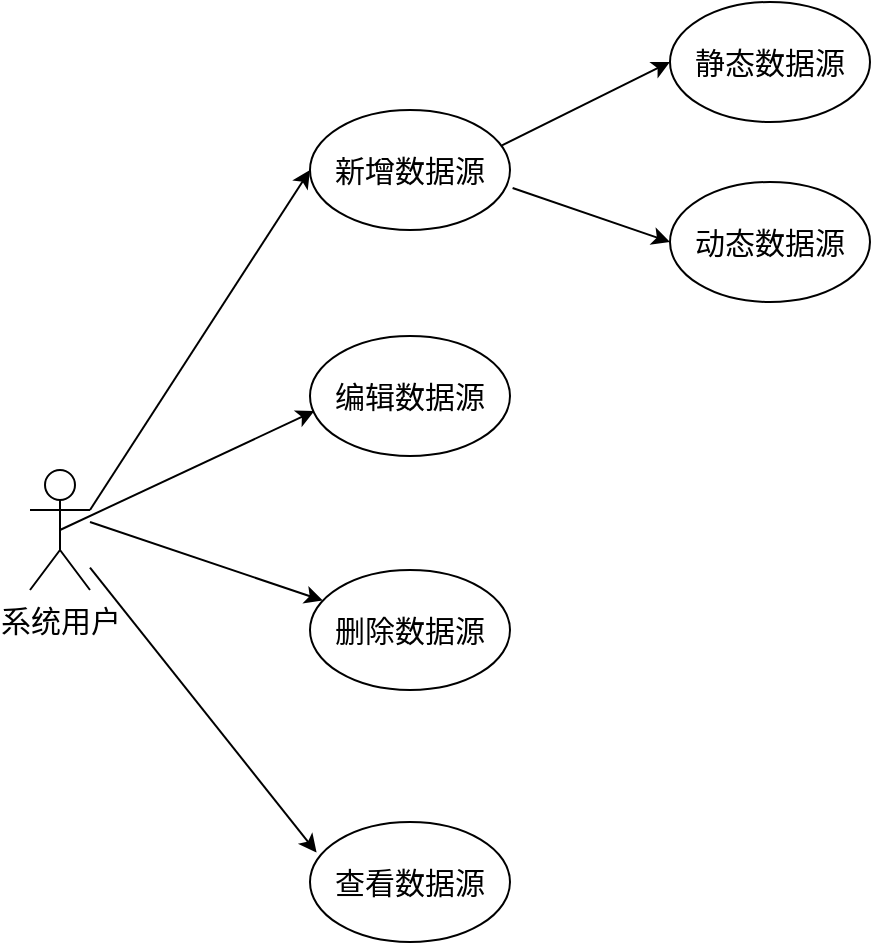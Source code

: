 <mxfile version="24.0.7" type="github">
  <diagram name="第 1 页" id="Ko4YYx5alA-5GFdxr14y">
    <mxGraphModel dx="1247" dy="-23" grid="1" gridSize="10" guides="1" tooltips="1" connect="1" arrows="1" fold="1" page="1" pageScale="1" pageWidth="827" pageHeight="1169" math="0" shadow="0">
      <root>
        <mxCell id="0" />
        <mxCell id="1" parent="0" />
        <mxCell id="LT23ymqmdGGHA7XENWWl-1" value="系统用户&lt;br style=&quot;font-size: 15px;&quot;&gt;" style="shape=umlActor;verticalLabelPosition=bottom;verticalAlign=top;html=1;outlineConnect=0;fontSize=15;" vertex="1" parent="1">
          <mxGeometry x="1230" y="1724" width="30" height="60" as="geometry" />
        </mxCell>
        <mxCell id="LT23ymqmdGGHA7XENWWl-2" value="新增数据源" style="ellipse;whiteSpace=wrap;html=1;fontSize=15;" vertex="1" parent="1">
          <mxGeometry x="1370" y="1544" width="100" height="60" as="geometry" />
        </mxCell>
        <mxCell id="LT23ymqmdGGHA7XENWWl-3" value="编辑数据源" style="ellipse;whiteSpace=wrap;html=1;fontSize=15;" vertex="1" parent="1">
          <mxGeometry x="1370" y="1657" width="100" height="60" as="geometry" />
        </mxCell>
        <mxCell id="LT23ymqmdGGHA7XENWWl-4" value="删除数据源" style="ellipse;whiteSpace=wrap;html=1;fontSize=15;" vertex="1" parent="1">
          <mxGeometry x="1370" y="1774" width="100" height="60" as="geometry" />
        </mxCell>
        <mxCell id="LT23ymqmdGGHA7XENWWl-5" value="查看数据源" style="ellipse;whiteSpace=wrap;html=1;fontSize=15;" vertex="1" parent="1">
          <mxGeometry x="1370" y="1900" width="100" height="60" as="geometry" />
        </mxCell>
        <mxCell id="LT23ymqmdGGHA7XENWWl-6" value="" style="endArrow=classic;html=1;rounded=0;exitX=1;exitY=0.333;exitDx=0;exitDy=0;exitPerimeter=0;entryX=0;entryY=0.5;entryDx=0;entryDy=0;fontSize=15;" edge="1" parent="1" source="LT23ymqmdGGHA7XENWWl-1" target="LT23ymqmdGGHA7XENWWl-2">
          <mxGeometry width="50" height="50" relative="1" as="geometry">
            <mxPoint x="1510" y="1600" as="sourcePoint" />
            <mxPoint x="1560" y="1550" as="targetPoint" />
          </mxGeometry>
        </mxCell>
        <mxCell id="LT23ymqmdGGHA7XENWWl-7" value="" style="endArrow=classic;html=1;rounded=0;exitX=0.5;exitY=0.5;exitDx=0;exitDy=0;exitPerimeter=0;entryX=0.022;entryY=0.625;entryDx=0;entryDy=0;entryPerimeter=0;fontSize=15;" edge="1" parent="1" source="LT23ymqmdGGHA7XENWWl-1" target="LT23ymqmdGGHA7XENWWl-3">
          <mxGeometry width="50" height="50" relative="1" as="geometry">
            <mxPoint x="1510" y="1600" as="sourcePoint" />
            <mxPoint x="1560" y="1550" as="targetPoint" />
          </mxGeometry>
        </mxCell>
        <mxCell id="LT23ymqmdGGHA7XENWWl-8" value="" style="endArrow=classic;html=1;rounded=0;fontSize=15;" edge="1" parent="1" target="LT23ymqmdGGHA7XENWWl-4">
          <mxGeometry width="50" height="50" relative="1" as="geometry">
            <mxPoint x="1260" y="1750" as="sourcePoint" />
            <mxPoint x="1560" y="1550" as="targetPoint" />
          </mxGeometry>
        </mxCell>
        <mxCell id="LT23ymqmdGGHA7XENWWl-9" value="" style="endArrow=classic;html=1;rounded=0;entryX=0.033;entryY=0.254;entryDx=0;entryDy=0;entryPerimeter=0;fontSize=15;" edge="1" parent="1" source="LT23ymqmdGGHA7XENWWl-1" target="LT23ymqmdGGHA7XENWWl-5">
          <mxGeometry width="50" height="50" relative="1" as="geometry">
            <mxPoint x="1510" y="1600" as="sourcePoint" />
            <mxPoint x="1560" y="1550" as="targetPoint" />
          </mxGeometry>
        </mxCell>
        <mxCell id="LT23ymqmdGGHA7XENWWl-10" value="静态数据源" style="ellipse;whiteSpace=wrap;html=1;fontSize=15;" vertex="1" parent="1">
          <mxGeometry x="1550" y="1490" width="100" height="60" as="geometry" />
        </mxCell>
        <mxCell id="LT23ymqmdGGHA7XENWWl-11" value="动态数据源" style="ellipse;whiteSpace=wrap;html=1;fontSize=15;" vertex="1" parent="1">
          <mxGeometry x="1550" y="1580" width="100" height="60" as="geometry" />
        </mxCell>
        <mxCell id="LT23ymqmdGGHA7XENWWl-12" value="" style="endArrow=classic;html=1;rounded=0;exitX=0.96;exitY=0.294;exitDx=0;exitDy=0;exitPerimeter=0;entryX=0;entryY=0.5;entryDx=0;entryDy=0;fontSize=15;" edge="1" parent="1" source="LT23ymqmdGGHA7XENWWl-2" target="LT23ymqmdGGHA7XENWWl-10">
          <mxGeometry width="50" height="50" relative="1" as="geometry">
            <mxPoint x="1510" y="1600" as="sourcePoint" />
            <mxPoint x="1560" y="1550" as="targetPoint" />
          </mxGeometry>
        </mxCell>
        <mxCell id="LT23ymqmdGGHA7XENWWl-13" value="" style="endArrow=classic;html=1;rounded=0;exitX=1.013;exitY=0.65;exitDx=0;exitDy=0;entryX=0;entryY=0.5;entryDx=0;entryDy=0;exitPerimeter=0;fontSize=15;" edge="1" parent="1" source="LT23ymqmdGGHA7XENWWl-2" target="LT23ymqmdGGHA7XENWWl-11">
          <mxGeometry width="50" height="50" relative="1" as="geometry">
            <mxPoint x="1510" y="1600" as="sourcePoint" />
            <mxPoint x="1560" y="1550" as="targetPoint" />
          </mxGeometry>
        </mxCell>
      </root>
    </mxGraphModel>
  </diagram>
</mxfile>
